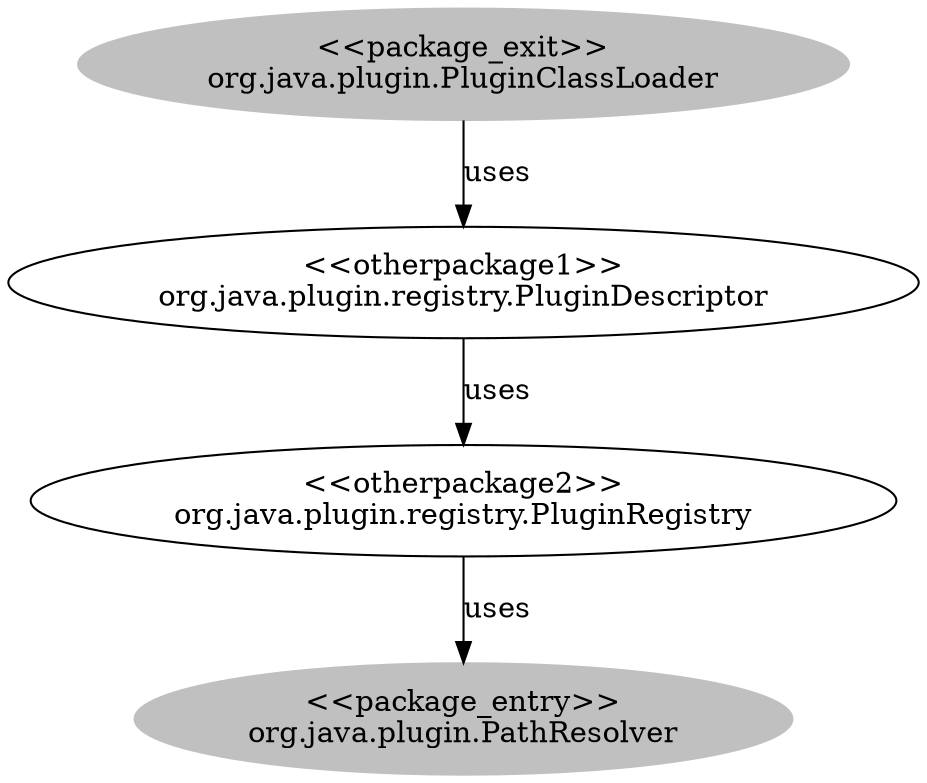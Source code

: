 digraph cd {
	org_java_plugin_PluginClassLoader [label="<<package_exit>>
org.java.plugin.PluginClassLoader",style=filled,color="grey"];
	org_java_plugin_PathResolver [label="<<package_entry>>
org.java.plugin.PathResolver",style=filled,color="grey"];
	org_java_plugin_registry_PluginDescriptor [label="<<otherpackage1>>
org.java.plugin.registry.PluginDescriptor"];
	org_java_plugin_registry_PluginRegistry [label="<<otherpackage2>>
org.java.plugin.registry.PluginRegistry"];
	org_java_plugin_PluginClassLoader -> org_java_plugin_registry_PluginDescriptor [label=uses];
	org_java_plugin_registry_PluginRegistry -> org_java_plugin_PathResolver [label=uses];
	org_java_plugin_registry_PluginDescriptor -> org_java_plugin_registry_PluginRegistry [label=uses];
}
